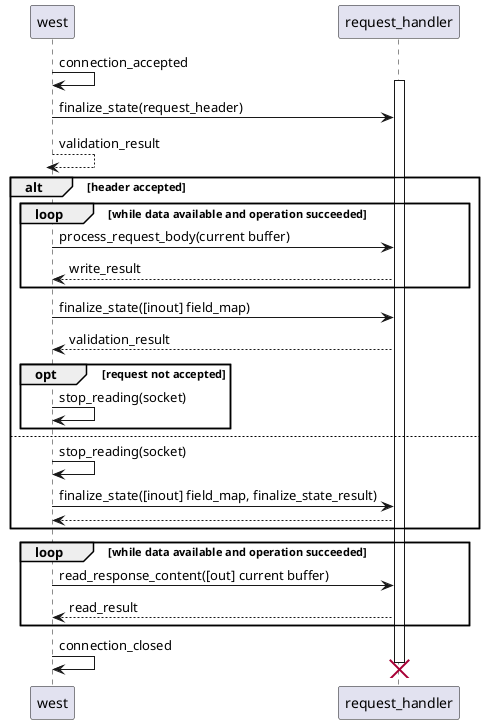 @startuml
west -> west:connection_accepted
activate request_handler
west -> request_handler:finalize_state(request_header)
return validation_result
alt header accepted
	loop while data available and operation succeeded
		west -> request_handler:process_request_body(current buffer)
		return write_result
	end
	west -> request_handler:finalize_state([inout] field_map)
	return validation_result
	opt request not accepted
		west -> west:stop_reading(socket)
	end
else
	west -> west:stop_reading(socket)
	west -> request_handler:finalize_state([inout] field_map, finalize_state_result)
	return
end
loop while data available and operation succeeded
	west -> request_handler:read_response_content([out] current buffer)
	return read_result
end
west -> west:connection_closed
destroy request_handler
@enduml
